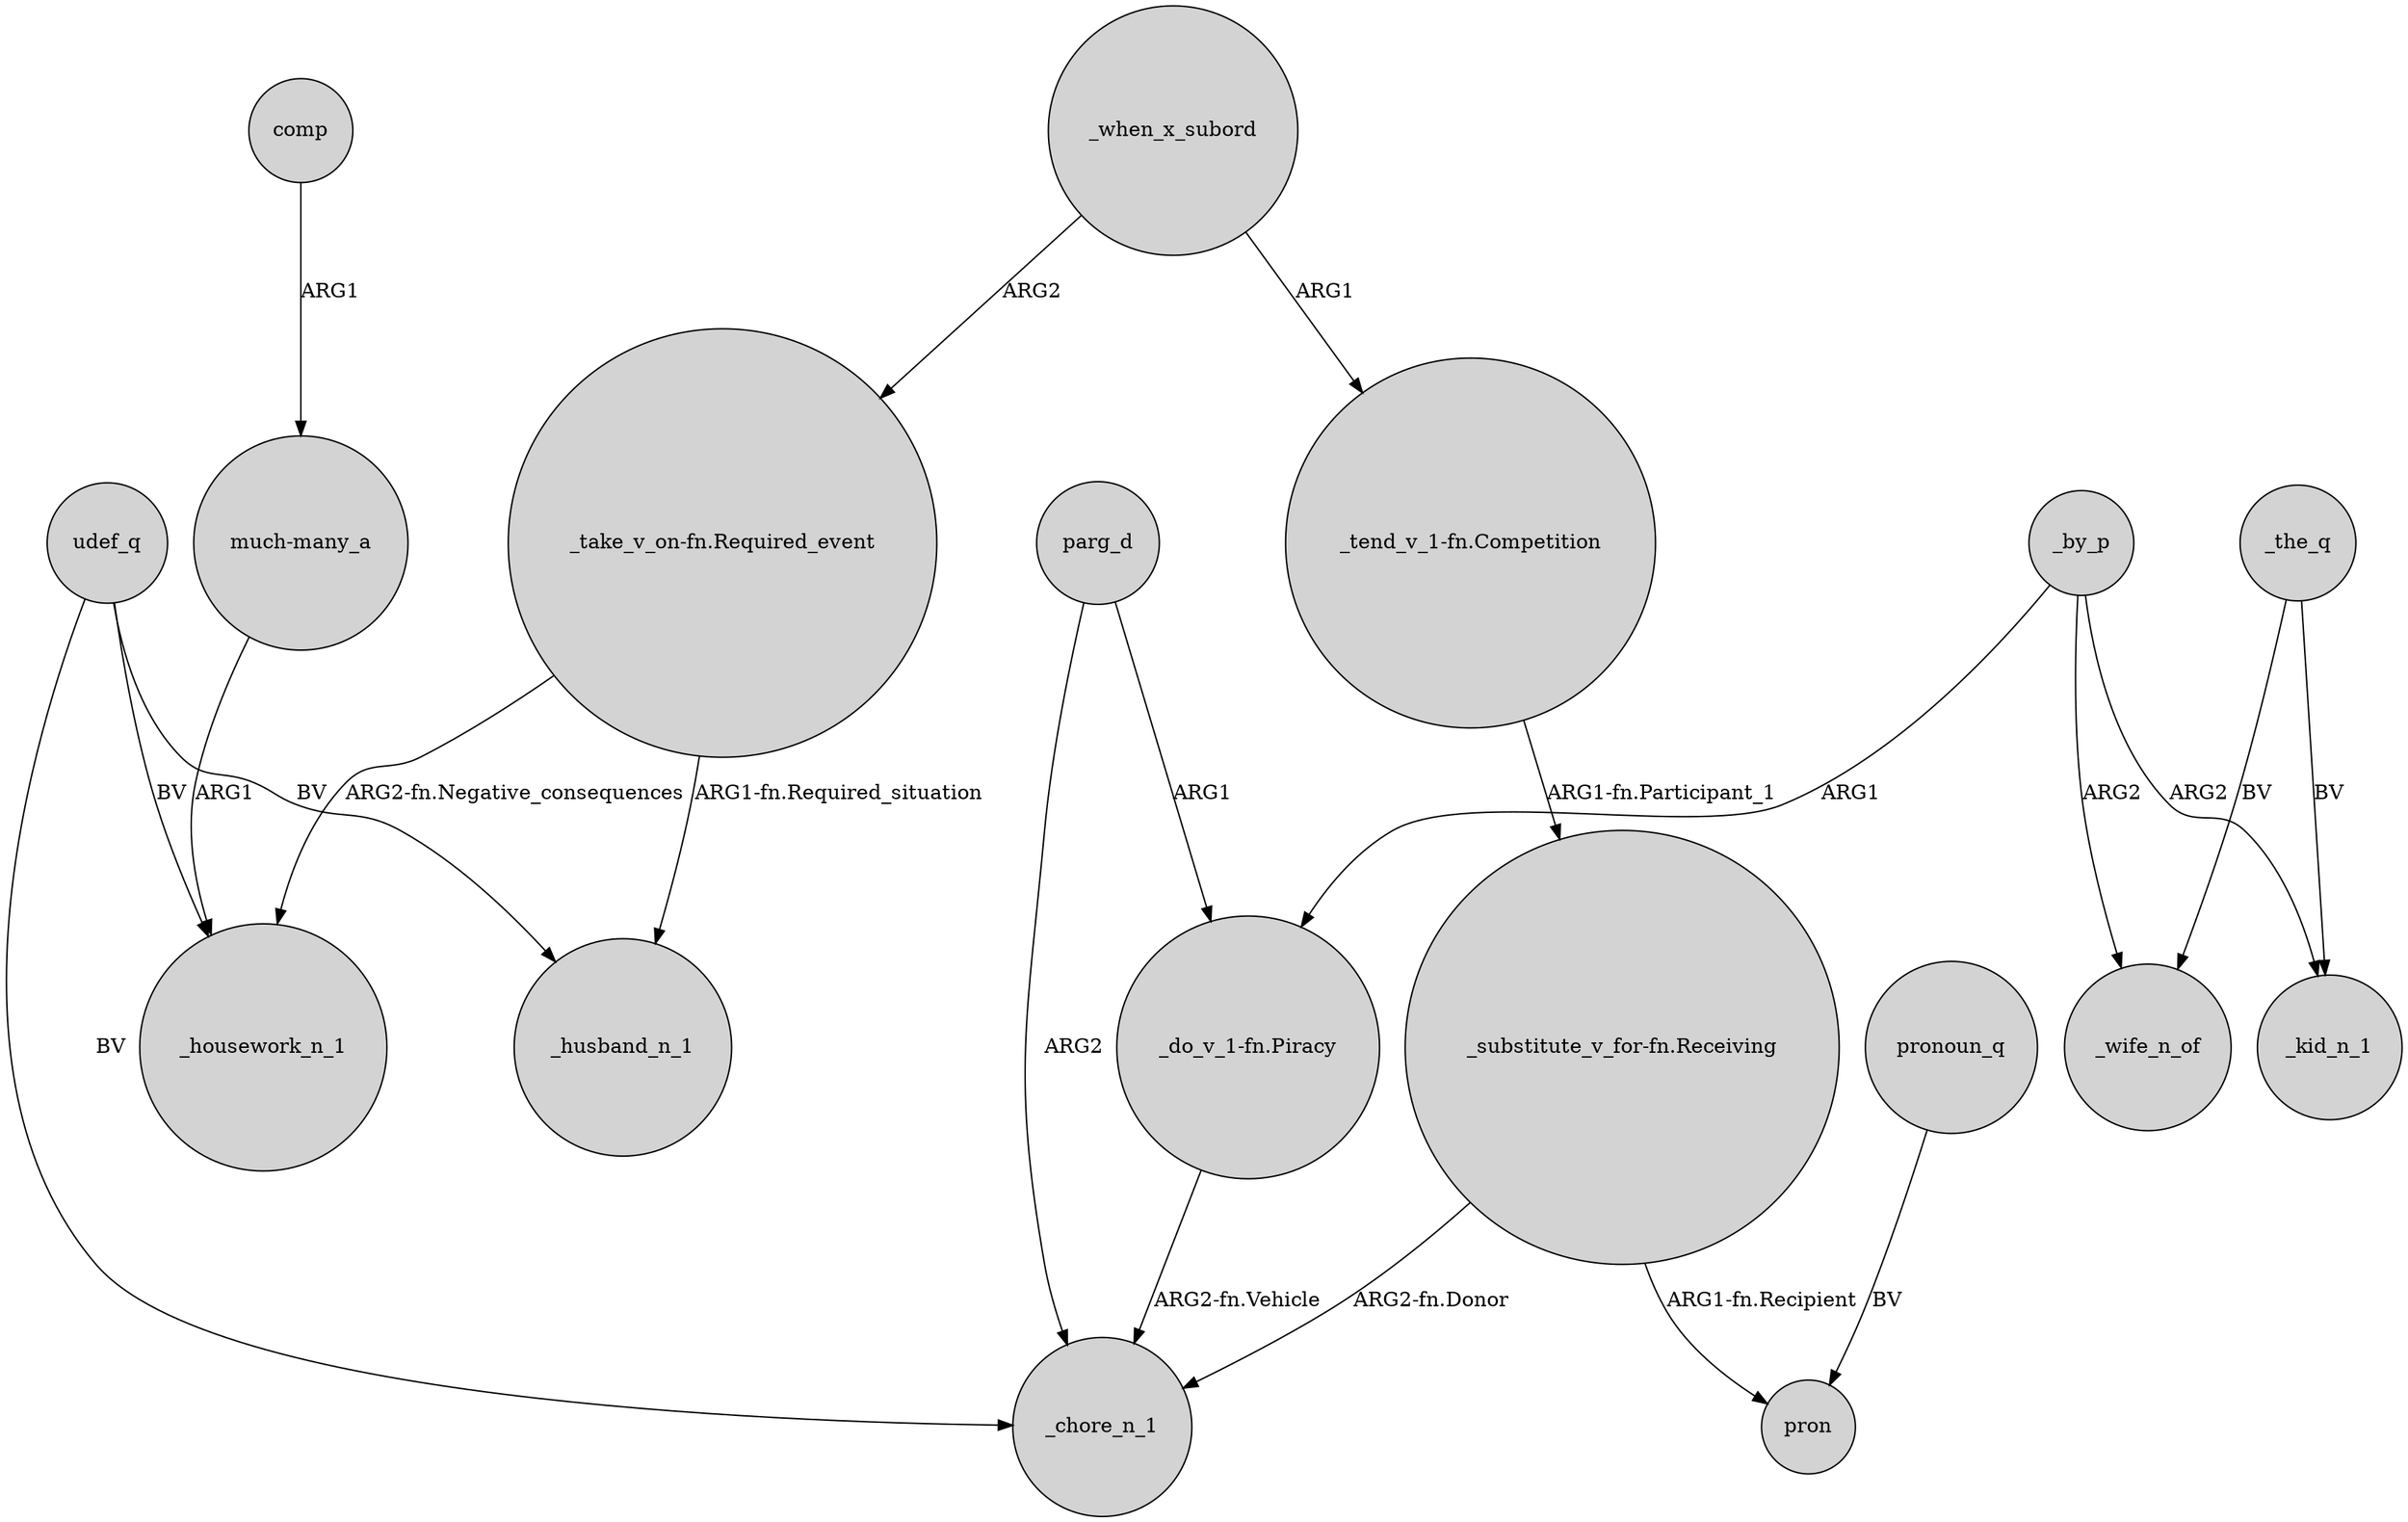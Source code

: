 digraph {
	node [shape=circle style=filled]
	_by_p -> "_do_v_1-fn.Piracy" [label=ARG1]
	udef_q -> _housework_n_1 [label=BV]
	_by_p -> _kid_n_1 [label=ARG2]
	parg_d -> _chore_n_1 [label=ARG2]
	udef_q -> _chore_n_1 [label=BV]
	"_substitute_v_for-fn.Receiving" -> _chore_n_1 [label="ARG2-fn.Donor"]
	_when_x_subord -> "_take_v_on-fn.Required_event" [label=ARG2]
	pronoun_q -> pron [label=BV]
	_the_q -> _wife_n_of [label=BV]
	"_take_v_on-fn.Required_event" -> _housework_n_1 [label="ARG2-fn.Negative_consequences"]
	parg_d -> "_do_v_1-fn.Piracy" [label=ARG1]
	comp -> "much-many_a" [label=ARG1]
	"much-many_a" -> _housework_n_1 [label=ARG1]
	_by_p -> _wife_n_of [label=ARG2]
	"_substitute_v_for-fn.Receiving" -> pron [label="ARG1-fn.Recipient"]
	"_tend_v_1-fn.Competition" -> "_substitute_v_for-fn.Receiving" [label="ARG1-fn.Participant_1"]
	udef_q -> _husband_n_1 [label=BV]
	_when_x_subord -> "_tend_v_1-fn.Competition" [label=ARG1]
	"_take_v_on-fn.Required_event" -> _husband_n_1 [label="ARG1-fn.Required_situation"]
	_the_q -> _kid_n_1 [label=BV]
	"_do_v_1-fn.Piracy" -> _chore_n_1 [label="ARG2-fn.Vehicle"]
}
